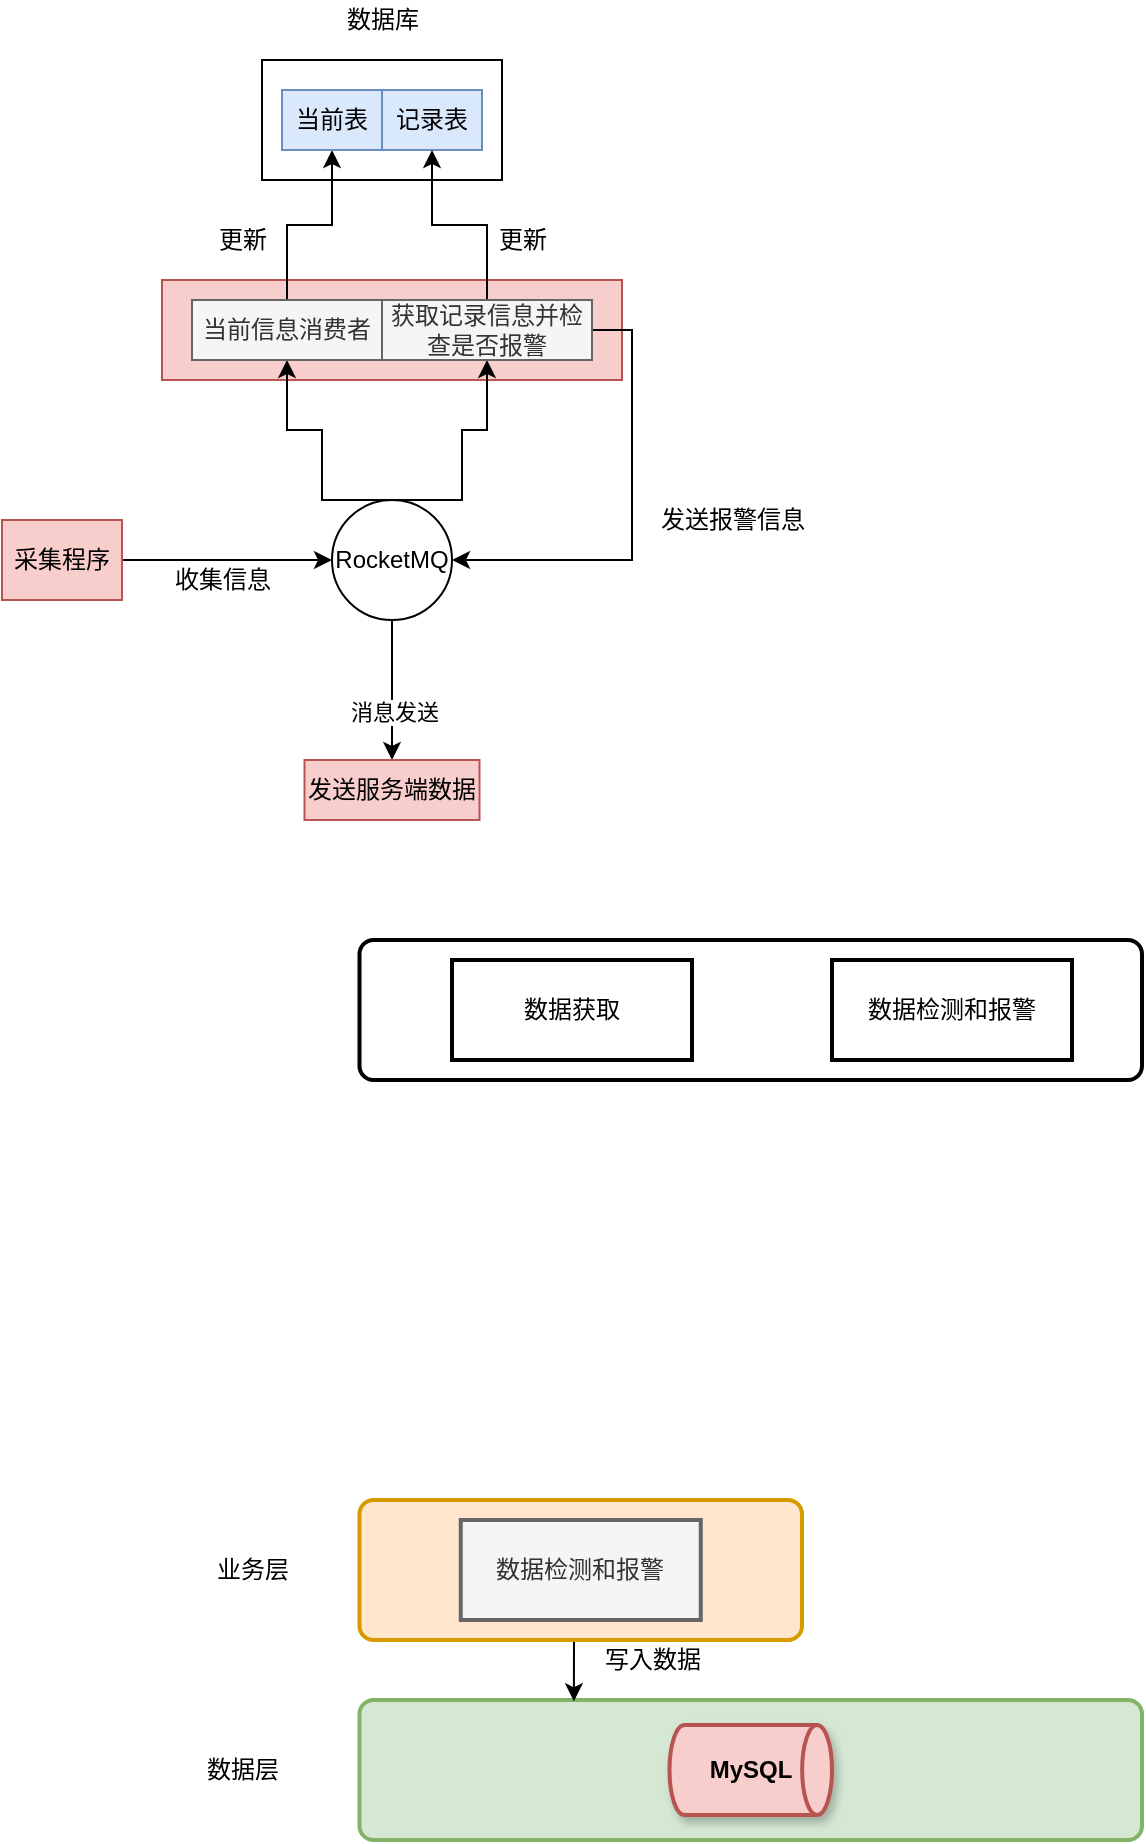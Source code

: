 <mxfile version="14.5.0" type="github">
  <diagram id="M3j8pxnVSpy2cYYRyJaD" name="第 1 页">
    <mxGraphModel dx="976" dy="588" grid="1" gridSize="10" guides="1" tooltips="1" connect="1" arrows="1" fold="1" page="1" pageScale="1" pageWidth="827" pageHeight="1169" math="0" shadow="0">
      <root>
        <mxCell id="0" />
        <mxCell id="1" parent="0" />
        <mxCell id="Kl6BwcF5UKSUdVYUfAfF-3" value="" style="rounded=1;whiteSpace=wrap;html=1;absoluteArcSize=1;arcSize=14;strokeWidth=2;shadow=0;fillColor=#d5e8d4;strokeColor=#82b366;" vertex="1" parent="1">
          <mxGeometry x="208.75" y="860" width="391.25" height="70" as="geometry" />
        </mxCell>
        <mxCell id="Ku6SttlqapJtqhPOGaz2-4" value="" style="rounded=0;whiteSpace=wrap;html=1;fillColor=#f8cecc;strokeColor=#b85450;" parent="1" vertex="1">
          <mxGeometry x="110" y="150" width="230" height="50" as="geometry" />
        </mxCell>
        <mxCell id="-FUthf-MKhOJVrU56NYP-5" value="" style="rounded=0;whiteSpace=wrap;html=1;" parent="1" vertex="1">
          <mxGeometry x="160" y="40" width="120" height="60" as="geometry" />
        </mxCell>
        <mxCell id="-FUthf-MKhOJVrU56NYP-11" style="edgeStyle=orthogonalEdgeStyle;rounded=0;orthogonalLoop=1;jettySize=auto;html=1;exitX=1;exitY=0.5;exitDx=0;exitDy=0;entryX=0;entryY=0.5;entryDx=0;entryDy=0;" parent="1" source="-FUthf-MKhOJVrU56NYP-1" target="-FUthf-MKhOJVrU56NYP-2" edge="1">
          <mxGeometry relative="1" as="geometry" />
        </mxCell>
        <mxCell id="-FUthf-MKhOJVrU56NYP-1" value="采集程序" style="rounded=0;whiteSpace=wrap;html=1;fillColor=#f8cecc;strokeColor=#b85450;" parent="1" vertex="1">
          <mxGeometry x="30" y="270" width="60" height="40" as="geometry" />
        </mxCell>
        <mxCell id="-FUthf-MKhOJVrU56NYP-15" style="edgeStyle=orthogonalEdgeStyle;rounded=0;orthogonalLoop=1;jettySize=auto;html=1;exitX=0.5;exitY=1;exitDx=0;exitDy=0;entryX=0.5;entryY=0;entryDx=0;entryDy=0;" parent="1" source="-FUthf-MKhOJVrU56NYP-2" target="-FUthf-MKhOJVrU56NYP-14" edge="1">
          <mxGeometry relative="1" as="geometry" />
        </mxCell>
        <mxCell id="-FUthf-MKhOJVrU56NYP-18" value="消息发送" style="edgeLabel;html=1;align=center;verticalAlign=middle;resizable=0;points=[];" parent="-FUthf-MKhOJVrU56NYP-15" vertex="1" connectable="0">
          <mxGeometry x="-0.097" y="1" relative="1" as="geometry">
            <mxPoint y="14" as="offset" />
          </mxGeometry>
        </mxCell>
        <mxCell id="Ku6SttlqapJtqhPOGaz2-9" style="edgeStyle=orthogonalEdgeStyle;rounded=0;orthogonalLoop=1;jettySize=auto;html=1;exitX=0.5;exitY=0;exitDx=0;exitDy=0;entryX=0.5;entryY=1;entryDx=0;entryDy=0;startArrow=none;startFill=0;endArrow=classic;endFill=1;" parent="1" source="-FUthf-MKhOJVrU56NYP-2" target="-FUthf-MKhOJVrU56NYP-7" edge="1">
          <mxGeometry relative="1" as="geometry">
            <Array as="points">
              <mxPoint x="190" y="260" />
              <mxPoint x="190" y="225" />
              <mxPoint x="173" y="225" />
            </Array>
          </mxGeometry>
        </mxCell>
        <mxCell id="Ku6SttlqapJtqhPOGaz2-13" style="edgeStyle=orthogonalEdgeStyle;rounded=0;orthogonalLoop=1;jettySize=auto;html=1;exitX=0.5;exitY=0;exitDx=0;exitDy=0;entryX=0.5;entryY=1;entryDx=0;entryDy=0;startArrow=none;startFill=0;endArrow=classic;endFill=1;" parent="1" source="-FUthf-MKhOJVrU56NYP-2" target="Ku6SttlqapJtqhPOGaz2-6" edge="1">
          <mxGeometry relative="1" as="geometry">
            <Array as="points">
              <mxPoint x="260" y="260" />
              <mxPoint x="260" y="225" />
              <mxPoint x="273" y="225" />
            </Array>
          </mxGeometry>
        </mxCell>
        <mxCell id="-FUthf-MKhOJVrU56NYP-2" value="RocketMQ" style="ellipse;whiteSpace=wrap;html=1;aspect=fixed;" parent="1" vertex="1">
          <mxGeometry x="195" y="260" width="60" height="60" as="geometry" />
        </mxCell>
        <mxCell id="Ku6SttlqapJtqhPOGaz2-7" style="edgeStyle=orthogonalEdgeStyle;rounded=0;orthogonalLoop=1;jettySize=auto;html=1;exitX=0.5;exitY=1;exitDx=0;exitDy=0;entryX=0.5;entryY=0;entryDx=0;entryDy=0;endArrow=none;endFill=0;startArrow=classic;startFill=1;" parent="1" source="-FUthf-MKhOJVrU56NYP-3" target="-FUthf-MKhOJVrU56NYP-7" edge="1">
          <mxGeometry relative="1" as="geometry" />
        </mxCell>
        <mxCell id="-FUthf-MKhOJVrU56NYP-3" value="当前表" style="rounded=0;whiteSpace=wrap;html=1;fillColor=#dae8fc;strokeColor=#6c8ebf;" parent="1" vertex="1">
          <mxGeometry x="170" y="55" width="50" height="30" as="geometry" />
        </mxCell>
        <mxCell id="-FUthf-MKhOJVrU56NYP-4" value="记录表" style="rounded=0;whiteSpace=wrap;html=1;fillColor=#dae8fc;strokeColor=#6c8ebf;" parent="1" vertex="1">
          <mxGeometry x="220" y="55" width="50" height="30" as="geometry" />
        </mxCell>
        <mxCell id="-FUthf-MKhOJVrU56NYP-6" value="数据库" style="text;html=1;resizable=0;autosize=1;align=center;verticalAlign=middle;points=[];fillColor=none;strokeColor=none;rounded=0;" parent="1" vertex="1">
          <mxGeometry x="195" y="10" width="50" height="20" as="geometry" />
        </mxCell>
        <mxCell id="-FUthf-MKhOJVrU56NYP-7" value="当前信息消费者" style="rounded=0;whiteSpace=wrap;html=1;fillColor=#f5f5f5;strokeColor=#666666;fontColor=#333333;" parent="1" vertex="1">
          <mxGeometry x="125" y="160" width="95" height="30" as="geometry" />
        </mxCell>
        <mxCell id="-FUthf-MKhOJVrU56NYP-14" value="发送服务端数据" style="rounded=0;whiteSpace=wrap;html=1;fillColor=#f8cecc;strokeColor=#b85450;" parent="1" vertex="1">
          <mxGeometry x="181.25" y="390" width="87.5" height="30" as="geometry" />
        </mxCell>
        <mxCell id="-FUthf-MKhOJVrU56NYP-22" value="收集信息" style="text;html=1;align=center;verticalAlign=middle;resizable=0;points=[];autosize=1;" parent="1" vertex="1">
          <mxGeometry x="110" y="290" width="60" height="20" as="geometry" />
        </mxCell>
        <mxCell id="Ku6SttlqapJtqhPOGaz2-11" style="edgeStyle=orthogonalEdgeStyle;rounded=0;orthogonalLoop=1;jettySize=auto;html=1;exitX=0.5;exitY=0;exitDx=0;exitDy=0;entryX=0.5;entryY=1;entryDx=0;entryDy=0;startArrow=none;startFill=0;endArrow=classic;endFill=1;" parent="1" source="Ku6SttlqapJtqhPOGaz2-6" target="-FUthf-MKhOJVrU56NYP-4" edge="1">
          <mxGeometry relative="1" as="geometry" />
        </mxCell>
        <mxCell id="Ku6SttlqapJtqhPOGaz2-14" style="edgeStyle=orthogonalEdgeStyle;rounded=0;orthogonalLoop=1;jettySize=auto;html=1;exitX=1;exitY=0.5;exitDx=0;exitDy=0;entryX=1;entryY=0.5;entryDx=0;entryDy=0;startArrow=none;startFill=0;endArrow=classic;endFill=1;" parent="1" source="Ku6SttlqapJtqhPOGaz2-6" target="-FUthf-MKhOJVrU56NYP-2" edge="1">
          <mxGeometry relative="1" as="geometry" />
        </mxCell>
        <mxCell id="Ku6SttlqapJtqhPOGaz2-6" value="获取记录信息并检查是否报警" style="rounded=0;whiteSpace=wrap;html=1;fillColor=#f5f5f5;strokeColor=#666666;fontColor=#333333;" parent="1" vertex="1">
          <mxGeometry x="220" y="160" width="105" height="30" as="geometry" />
        </mxCell>
        <mxCell id="Ku6SttlqapJtqhPOGaz2-10" value="更新" style="text;html=1;align=center;verticalAlign=middle;resizable=0;points=[];autosize=1;" parent="1" vertex="1">
          <mxGeometry x="130" y="120" width="40" height="20" as="geometry" />
        </mxCell>
        <mxCell id="Ku6SttlqapJtqhPOGaz2-12" value="更新" style="text;html=1;align=center;verticalAlign=middle;resizable=0;points=[];autosize=1;" parent="1" vertex="1">
          <mxGeometry x="270" y="120" width="40" height="20" as="geometry" />
        </mxCell>
        <mxCell id="Ku6SttlqapJtqhPOGaz2-15" value="发送报警信息" style="text;html=1;align=center;verticalAlign=middle;resizable=0;points=[];autosize=1;" parent="1" vertex="1">
          <mxGeometry x="350" y="260" width="90" height="20" as="geometry" />
        </mxCell>
        <mxCell id="Kl6BwcF5UKSUdVYUfAfF-2" value="&lt;b&gt;MySQL&lt;/b&gt;" style="strokeWidth=2;html=1;shape=mxgraph.flowchart.direct_data;whiteSpace=wrap;shadow=1;fillColor=#f8cecc;strokeColor=#b85450;" vertex="1" parent="1">
          <mxGeometry x="363.75" y="872.5" width="81.25" height="45" as="geometry" />
        </mxCell>
        <mxCell id="Kl6BwcF5UKSUdVYUfAfF-4" value="&lt;font style=&quot;font-size: 12px&quot;&gt;数据层&lt;/font&gt;" style="text;html=1;align=center;verticalAlign=middle;resizable=0;points=[];autosize=1;" vertex="1" parent="1">
          <mxGeometry x="125" y="885" width="50" height="20" as="geometry" />
        </mxCell>
        <mxCell id="Kl6BwcF5UKSUdVYUfAfF-17" style="edgeStyle=orthogonalEdgeStyle;rounded=0;orthogonalLoop=1;jettySize=auto;html=1;exitX=0.5;exitY=1;exitDx=0;exitDy=0;entryX=0.274;entryY=0.009;entryDx=0;entryDy=0;entryPerimeter=0;" edge="1" parent="1" source="Kl6BwcF5UKSUdVYUfAfF-5" target="Kl6BwcF5UKSUdVYUfAfF-3">
          <mxGeometry relative="1" as="geometry" />
        </mxCell>
        <mxCell id="Kl6BwcF5UKSUdVYUfAfF-5" value="" style="rounded=1;whiteSpace=wrap;html=1;absoluteArcSize=1;arcSize=14;strokeWidth=2;shadow=0;fillColor=#ffe6cc;strokeColor=#d79b00;" vertex="1" parent="1">
          <mxGeometry x="208.75" y="760" width="221.25" height="70" as="geometry" />
        </mxCell>
        <mxCell id="Kl6BwcF5UKSUdVYUfAfF-6" value="业务层" style="text;html=1;align=center;verticalAlign=middle;resizable=0;points=[];autosize=1;" vertex="1" parent="1">
          <mxGeometry x="130" y="785" width="50" height="20" as="geometry" />
        </mxCell>
        <mxCell id="Kl6BwcF5UKSUdVYUfAfF-9" value="数据检测和报警" style="rounded=0;whiteSpace=wrap;html=1;absoluteArcSize=1;arcSize=14;strokeWidth=2;shadow=0;fillColor=#f5f5f5;strokeColor=#666666;fontColor=#333333;" vertex="1" parent="1">
          <mxGeometry x="259.38" y="770" width="120" height="50" as="geometry" />
        </mxCell>
        <mxCell id="Kl6BwcF5UKSUdVYUfAfF-11" value="" style="rounded=1;whiteSpace=wrap;html=1;absoluteArcSize=1;arcSize=14;strokeWidth=2;shadow=0;" vertex="1" parent="1">
          <mxGeometry x="208.75" y="480" width="391.25" height="70" as="geometry" />
        </mxCell>
        <mxCell id="Kl6BwcF5UKSUdVYUfAfF-12" value="数据获取" style="rounded=0;whiteSpace=wrap;html=1;absoluteArcSize=1;arcSize=14;strokeWidth=2;shadow=0;" vertex="1" parent="1">
          <mxGeometry x="255" y="490" width="120" height="50" as="geometry" />
        </mxCell>
        <mxCell id="Kl6BwcF5UKSUdVYUfAfF-13" value="数据检测和报警" style="rounded=0;whiteSpace=wrap;html=1;absoluteArcSize=1;arcSize=14;strokeWidth=2;shadow=0;" vertex="1" parent="1">
          <mxGeometry x="445" y="490" width="120" height="50" as="geometry" />
        </mxCell>
        <mxCell id="Kl6BwcF5UKSUdVYUfAfF-19" value="写入数据" style="text;html=1;align=center;verticalAlign=middle;resizable=0;points=[];autosize=1;" vertex="1" parent="1">
          <mxGeometry x="325" y="830" width="60" height="20" as="geometry" />
        </mxCell>
      </root>
    </mxGraphModel>
  </diagram>
</mxfile>
